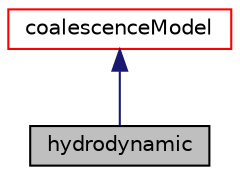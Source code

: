 digraph "hydrodynamic"
{
  bgcolor="transparent";
  edge [fontname="Helvetica",fontsize="10",labelfontname="Helvetica",labelfontsize="10"];
  node [fontname="Helvetica",fontsize="10",shape=record];
  Node1 [label="hydrodynamic",height=0.2,width=0.4,color="black", fillcolor="grey75", style="filled" fontcolor="black"];
  Node2 -> Node1 [dir="back",color="midnightblue",fontsize="10",style="solid",fontname="Helvetica"];
  Node2 [label="coalescenceModel",height=0.2,width=0.4,color="red",URL="$classFoam_1_1diameterModels_1_1coalescenceModel.html",tooltip="Base class for coalescence models. "];
}

